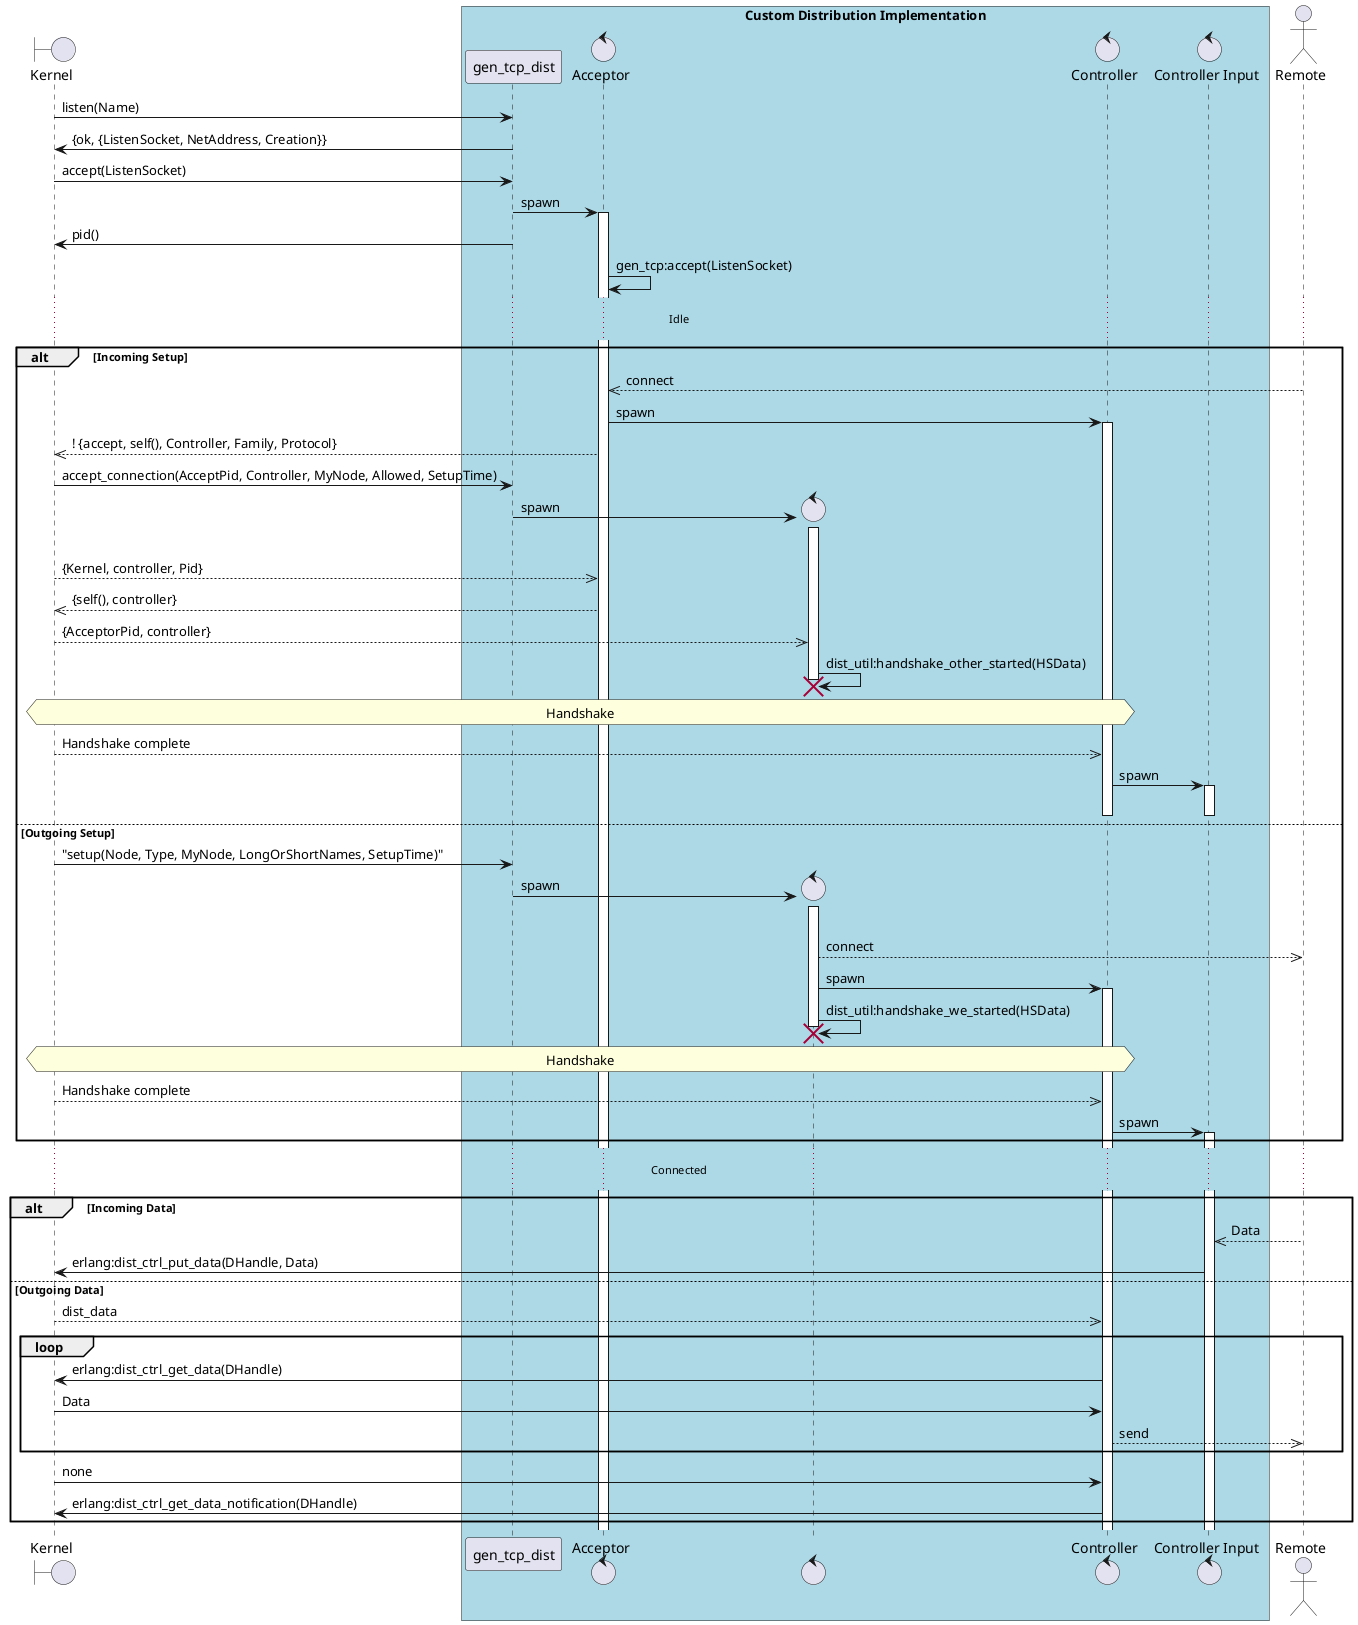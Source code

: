 @startuml

' skinparam monochrome true
skinparam DefaultMonospacedFontName "monospace"


boundary Kernel
box "Custom Distribution Implementation" #LightBlue
    participant gen_tcp_dist
    control Acceptor
    control " "
    control Controller
    control "Controller Input"
end box
actor Remote


Kernel -> gen_tcp_dist: listen(Name)
gen_tcp_dist -> Kernel: {ok, {ListenSocket, NetAddress, Creation}}

Kernel -> gen_tcp_dist: accept(ListenSocket)
gen_tcp_dist -> Acceptor: spawn
activate Acceptor
gen_tcp_dist -> Kernel: pid()

Acceptor -> Acceptor: gen_tcp:accept(ListenSocket)

... Idle ...

alt Incoming Setup
    Remote -->> Acceptor: connect
    Acceptor -> Controller: spawn
    activate Controller
    Acceptor -->> Kernel: ! {accept, self(), Controller, Family, Protocol}
    Kernel -> gen_tcp_dist: accept_connection(AcceptPid, Controller, MyNode, Allowed, SetupTime)
    create " "
    gen_tcp_dist -> " ": spawn
    activate " "
    Kernel -->> Acceptor: {Kernel, controller, Pid}
    Acceptor -->> Kernel: {self(), controller}
    Kernel -->> " ": {AcceptorPid, controller}
    " " -> " ": dist_util:handshake_other_started(HSData)
    destroy " "
    hnote over Kernel, Controller: Handshake
    Kernel -->> Controller: Handshake complete

    Controller -> "Controller Input": spawn
    activate "Controller Input"
else Outgoing Setup
    deactivate Controller
    deactivate "Controller Input"
    Kernel -> gen_tcp_dist: "setup(Node, Type, MyNode, LongOrShortNames, SetupTime)"
    create " "
    gen_tcp_dist -> " ": spawn
    activate " "
    " " -->> Remote: connect
    " " -> Controller: spawn
    activate Controller
    " " -> " ": dist_util:handshake_we_started(HSData)
    destroy " "

    hnote over Kernel, Controller: Handshake
    Kernel -->> Controller: Handshake complete

    Controller -> "Controller Input": spawn
    activate "Controller Input"
end

... Connected ...

alt Incoming Data
    Remote -->> "Controller Input": Data
    "Controller Input" -> Kernel: erlang:dist_ctrl_put_data(DHandle, Data)
else Outgoing Data
    Kernel -->> Controller: dist_data
    loop
        Controller -> Kernel: erlang:dist_ctrl_get_data(DHandle)
        Kernel -> Controller: Data
        Controller -->> Remote: send
    end
    Kernel -> Controller: none
    Controller -> Kernel: erlang:dist_ctrl_get_data_notification(DHandle)
end

@enduml
